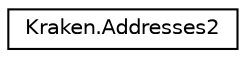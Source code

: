 digraph "Graphical Class Hierarchy"
{
 // LATEX_PDF_SIZE
  edge [fontname="Helvetica",fontsize="10",labelfontname="Helvetica",labelfontsize="10"];
  node [fontname="Helvetica",fontsize="10",shape=record];
  rankdir="LR";
  Node0 [label="Kraken.Addresses2",height=0.2,width=0.4,color="black", fillcolor="white", style="filled",URL="$class_kraken_1_1_addresses2.html",tooltip=" "];
}
